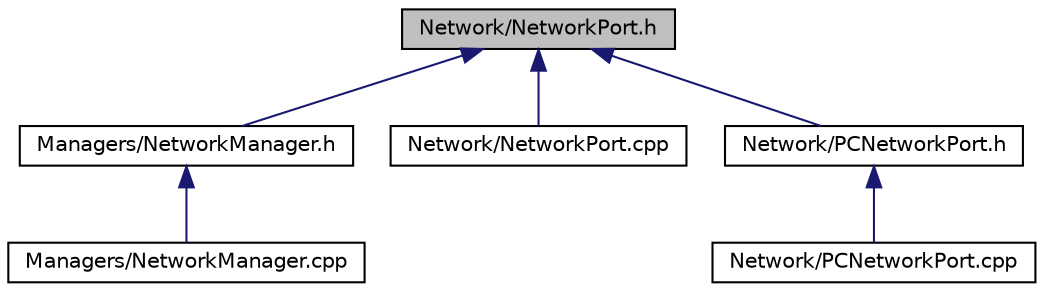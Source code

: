 digraph "Network/NetworkPort.h"
{
  edge [fontname="Helvetica",fontsize="10",labelfontname="Helvetica",labelfontsize="10"];
  node [fontname="Helvetica",fontsize="10",shape=record];
  Node1 [label="Network/NetworkPort.h",height=0.2,width=0.4,color="black", fillcolor="grey75", style="filled", fontcolor="black"];
  Node1 -> Node2 [dir="back",color="midnightblue",fontsize="10",style="solid",fontname="Helvetica"];
  Node2 [label="Managers/NetworkManager.h",height=0.2,width=0.4,color="black", fillcolor="white", style="filled",URL="$NetworkManager_8h.html"];
  Node2 -> Node3 [dir="back",color="midnightblue",fontsize="10",style="solid",fontname="Helvetica"];
  Node3 [label="Managers/NetworkManager.cpp",height=0.2,width=0.4,color="black", fillcolor="white", style="filled",URL="$NetworkManager_8cpp.html"];
  Node1 -> Node4 [dir="back",color="midnightblue",fontsize="10",style="solid",fontname="Helvetica"];
  Node4 [label="Network/NetworkPort.cpp",height=0.2,width=0.4,color="black", fillcolor="white", style="filled",URL="$NetworkPort_8cpp.html"];
  Node1 -> Node5 [dir="back",color="midnightblue",fontsize="10",style="solid",fontname="Helvetica"];
  Node5 [label="Network/PCNetworkPort.h",height=0.2,width=0.4,color="black", fillcolor="white", style="filled",URL="$PCNetworkPort_8h.html"];
  Node5 -> Node6 [dir="back",color="midnightblue",fontsize="10",style="solid",fontname="Helvetica"];
  Node6 [label="Network/PCNetworkPort.cpp",height=0.2,width=0.4,color="black", fillcolor="white", style="filled",URL="$PCNetworkPort_8cpp.html"];
}
